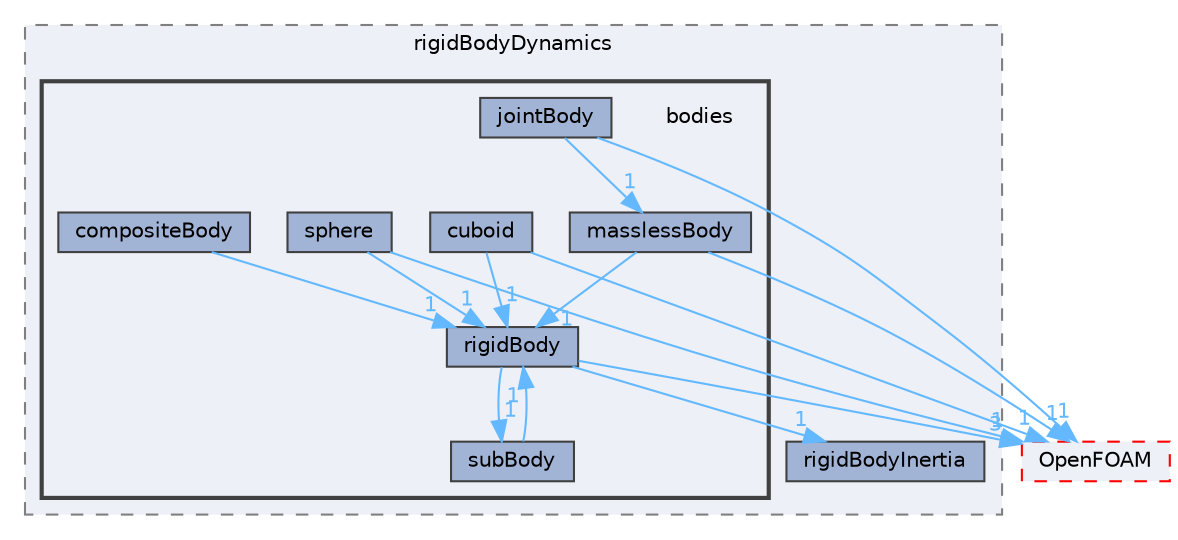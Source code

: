 digraph "src/rigidBodyDynamics/bodies"
{
 // LATEX_PDF_SIZE
  bgcolor="transparent";
  edge [fontname=Helvetica,fontsize=10,labelfontname=Helvetica,labelfontsize=10];
  node [fontname=Helvetica,fontsize=10,shape=box,height=0.2,width=0.4];
  compound=true
  subgraph clusterdir_910720b80d2212eaa7292c1abd76c375 {
    graph [ bgcolor="#edf0f7", pencolor="grey50", label="rigidBodyDynamics", fontname=Helvetica,fontsize=10 style="filled,dashed", URL="dir_910720b80d2212eaa7292c1abd76c375.html",tooltip=""]
  dir_1769b1cfe28bbefd80ccc873fd503c0d [label="rigidBodyInertia", fillcolor="#a2b4d6", color="grey25", style="filled", URL="dir_1769b1cfe28bbefd80ccc873fd503c0d.html",tooltip=""];
  subgraph clusterdir_01e6611f9f28701f695d48f798765437 {
    graph [ bgcolor="#edf0f7", pencolor="grey25", label="", fontname=Helvetica,fontsize=10 style="filled,bold", URL="dir_01e6611f9f28701f695d48f798765437.html",tooltip=""]
    dir_01e6611f9f28701f695d48f798765437 [shape=plaintext, label="bodies"];
  dir_1e11307ab4a1bbb9c1cc5f4ee0cbc318 [label="compositeBody", fillcolor="#a2b4d6", color="grey25", style="filled", URL="dir_1e11307ab4a1bbb9c1cc5f4ee0cbc318.html",tooltip=""];
  dir_43a23b36daabec2bd0e7070b1e021aa6 [label="cuboid", fillcolor="#a2b4d6", color="grey25", style="filled", URL="dir_43a23b36daabec2bd0e7070b1e021aa6.html",tooltip=""];
  dir_6d32969d6bcd0f1fc419b930d0ff3fd9 [label="jointBody", fillcolor="#a2b4d6", color="grey25", style="filled", URL="dir_6d32969d6bcd0f1fc419b930d0ff3fd9.html",tooltip=""];
  dir_2b0c8de7fb69e482e3830cdc79e54c57 [label="masslessBody", fillcolor="#a2b4d6", color="grey25", style="filled", URL="dir_2b0c8de7fb69e482e3830cdc79e54c57.html",tooltip=""];
  dir_35dd5cd9890fdce6a1471825e6c7daa2 [label="rigidBody", fillcolor="#a2b4d6", color="grey25", style="filled", URL="dir_35dd5cd9890fdce6a1471825e6c7daa2.html",tooltip=""];
  dir_93cf0605ee517170b4088252315dbd57 [label="sphere", fillcolor="#a2b4d6", color="grey25", style="filled", URL="dir_93cf0605ee517170b4088252315dbd57.html",tooltip=""];
  dir_c43d896227089a114fed12c685c0e830 [label="subBody", fillcolor="#a2b4d6", color="grey25", style="filled", URL="dir_c43d896227089a114fed12c685c0e830.html",tooltip=""];
  }
  }
  dir_c5473ff19b20e6ec4dfe5c310b3778a8 [label="OpenFOAM", fillcolor="#edf0f7", color="red", style="filled,dashed", URL="dir_c5473ff19b20e6ec4dfe5c310b3778a8.html",tooltip=""];
  dir_1e11307ab4a1bbb9c1cc5f4ee0cbc318->dir_35dd5cd9890fdce6a1471825e6c7daa2 [headlabel="1", labeldistance=1.5 headhref="dir_000582_003348.html" href="dir_000582_003348.html" color="steelblue1" fontcolor="steelblue1"];
  dir_43a23b36daabec2bd0e7070b1e021aa6->dir_35dd5cd9890fdce6a1471825e6c7daa2 [headlabel="1", labeldistance=1.5 headhref="dir_000742_003348.html" href="dir_000742_003348.html" color="steelblue1" fontcolor="steelblue1"];
  dir_43a23b36daabec2bd0e7070b1e021aa6->dir_c5473ff19b20e6ec4dfe5c310b3778a8 [headlabel="1", labeldistance=1.5 headhref="dir_000742_002695.html" href="dir_000742_002695.html" color="steelblue1" fontcolor="steelblue1"];
  dir_6d32969d6bcd0f1fc419b930d0ff3fd9->dir_2b0c8de7fb69e482e3830cdc79e54c57 [headlabel="1", labeldistance=1.5 headhref="dir_002001_002321.html" href="dir_002001_002321.html" color="steelblue1" fontcolor="steelblue1"];
  dir_6d32969d6bcd0f1fc419b930d0ff3fd9->dir_c5473ff19b20e6ec4dfe5c310b3778a8 [headlabel="1", labeldistance=1.5 headhref="dir_002001_002695.html" href="dir_002001_002695.html" color="steelblue1" fontcolor="steelblue1"];
  dir_2b0c8de7fb69e482e3830cdc79e54c57->dir_35dd5cd9890fdce6a1471825e6c7daa2 [headlabel="1", labeldistance=1.5 headhref="dir_002321_003348.html" href="dir_002321_003348.html" color="steelblue1" fontcolor="steelblue1"];
  dir_2b0c8de7fb69e482e3830cdc79e54c57->dir_c5473ff19b20e6ec4dfe5c310b3778a8 [headlabel="1", labeldistance=1.5 headhref="dir_002321_002695.html" href="dir_002321_002695.html" color="steelblue1" fontcolor="steelblue1"];
  dir_35dd5cd9890fdce6a1471825e6c7daa2->dir_1769b1cfe28bbefd80ccc873fd503c0d [headlabel="1", labeldistance=1.5 headhref="dir_003348_003350.html" href="dir_003348_003350.html" color="steelblue1" fontcolor="steelblue1"];
  dir_35dd5cd9890fdce6a1471825e6c7daa2->dir_c43d896227089a114fed12c685c0e830 [headlabel="1", labeldistance=1.5 headhref="dir_003348_003796.html" href="dir_003348_003796.html" color="steelblue1" fontcolor="steelblue1"];
  dir_35dd5cd9890fdce6a1471825e6c7daa2->dir_c5473ff19b20e6ec4dfe5c310b3778a8 [headlabel="3", labeldistance=1.5 headhref="dir_003348_002695.html" href="dir_003348_002695.html" color="steelblue1" fontcolor="steelblue1"];
  dir_93cf0605ee517170b4088252315dbd57->dir_35dd5cd9890fdce6a1471825e6c7daa2 [headlabel="1", labeldistance=1.5 headhref="dir_003693_003348.html" href="dir_003693_003348.html" color="steelblue1" fontcolor="steelblue1"];
  dir_93cf0605ee517170b4088252315dbd57->dir_c5473ff19b20e6ec4dfe5c310b3778a8 [headlabel="1", labeldistance=1.5 headhref="dir_003693_002695.html" href="dir_003693_002695.html" color="steelblue1" fontcolor="steelblue1"];
  dir_c43d896227089a114fed12c685c0e830->dir_35dd5cd9890fdce6a1471825e6c7daa2 [headlabel="1", labeldistance=1.5 headhref="dir_003796_003348.html" href="dir_003796_003348.html" color="steelblue1" fontcolor="steelblue1"];
}
